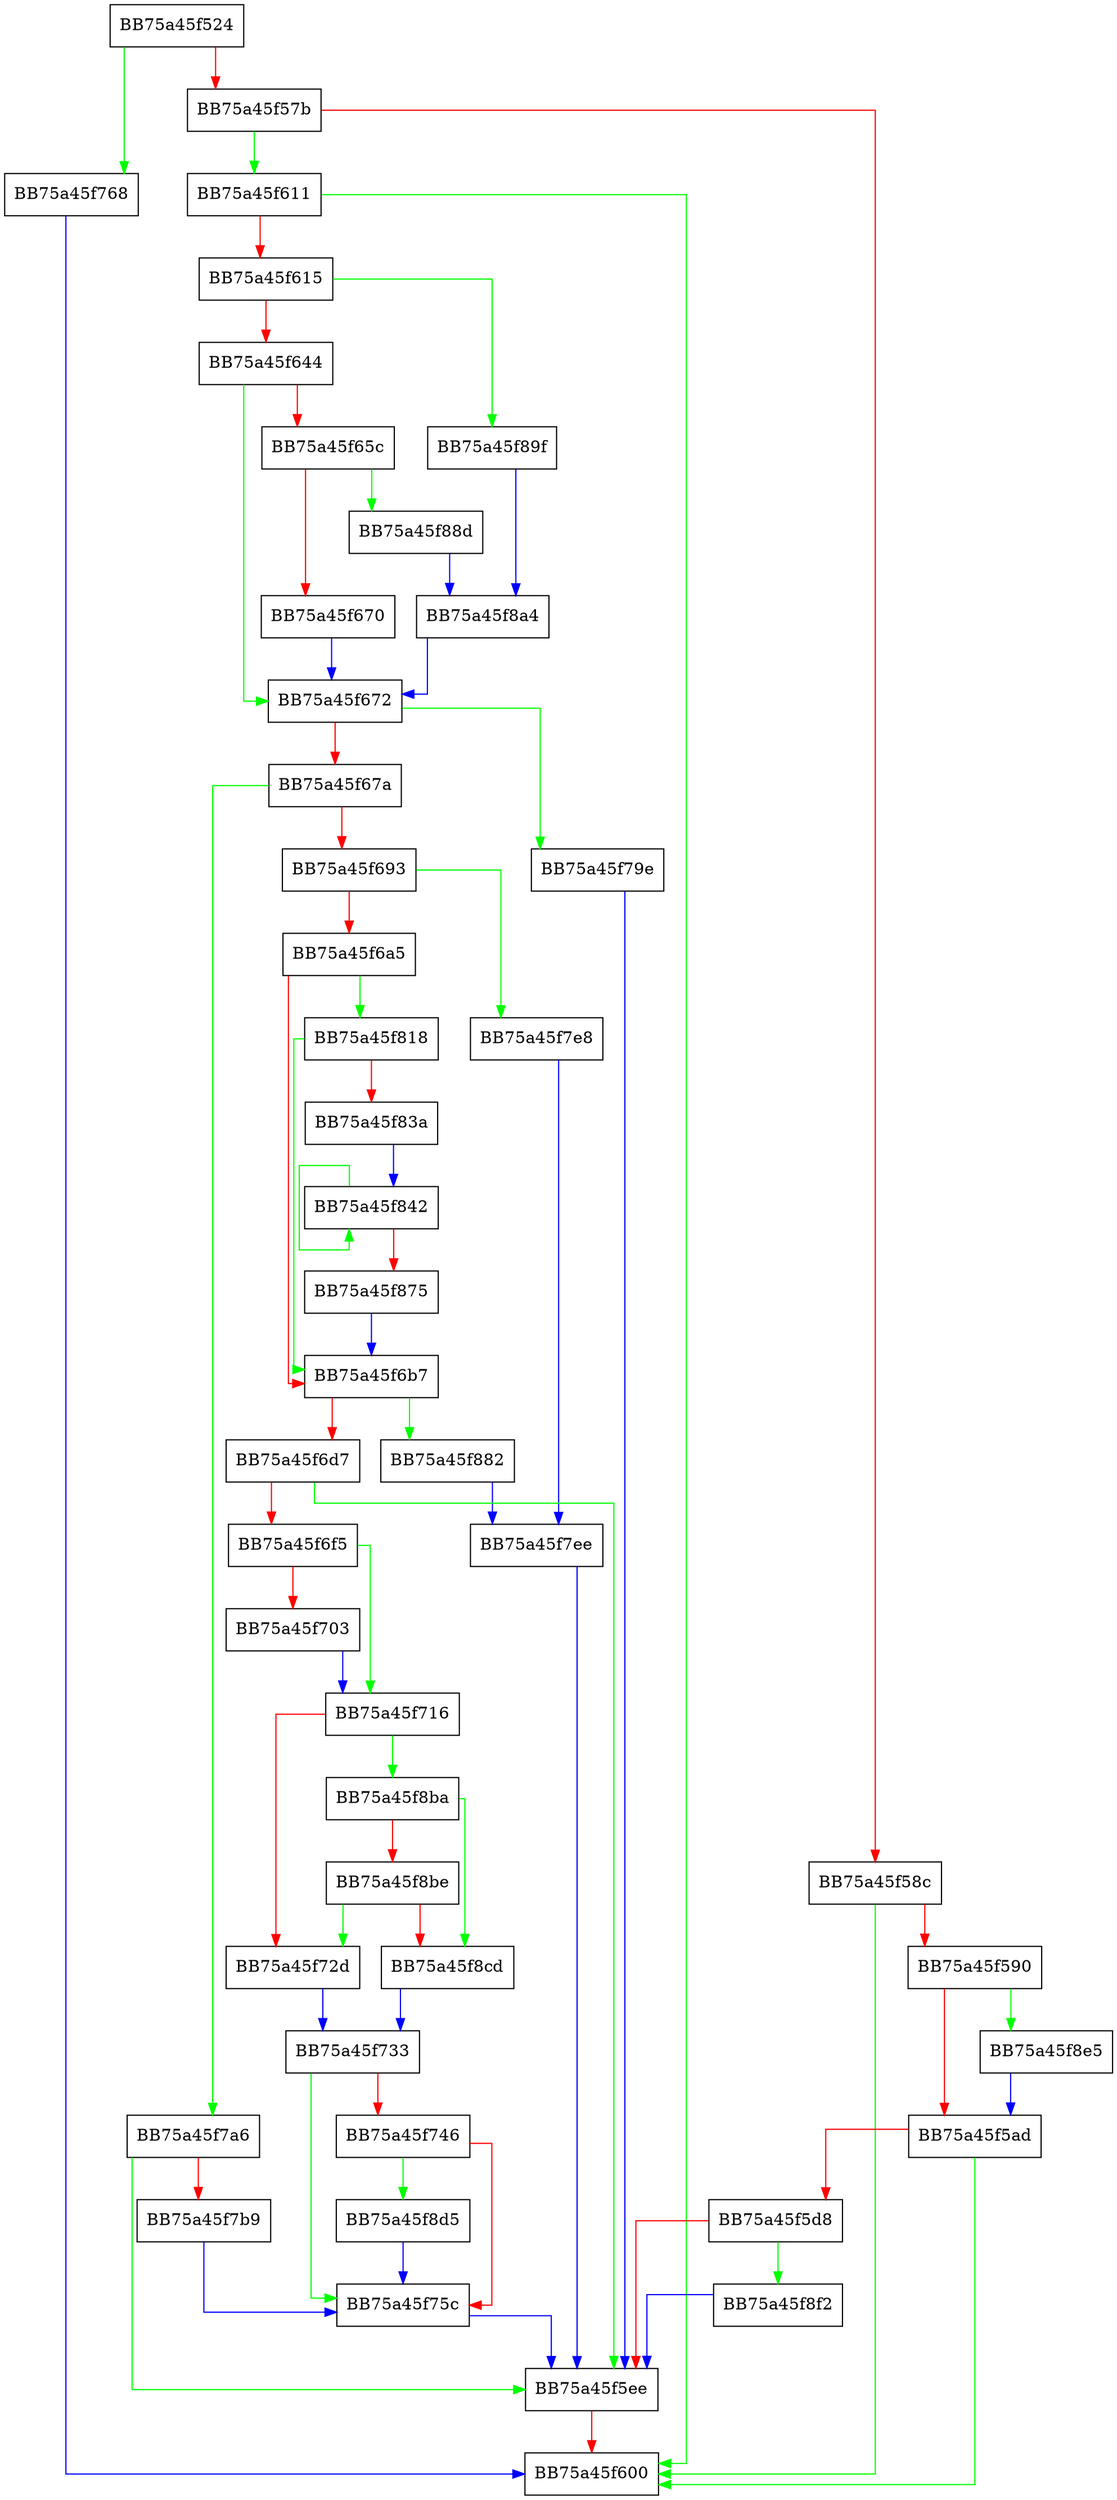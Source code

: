 digraph allocateBtreePage {
  node [shape="box"];
  graph [splines=ortho];
  BB75a45f524 -> BB75a45f768 [color="green"];
  BB75a45f524 -> BB75a45f57b [color="red"];
  BB75a45f57b -> BB75a45f611 [color="green"];
  BB75a45f57b -> BB75a45f58c [color="red"];
  BB75a45f58c -> BB75a45f600 [color="green"];
  BB75a45f58c -> BB75a45f590 [color="red"];
  BB75a45f590 -> BB75a45f8e5 [color="green"];
  BB75a45f590 -> BB75a45f5ad [color="red"];
  BB75a45f5ad -> BB75a45f600 [color="green"];
  BB75a45f5ad -> BB75a45f5d8 [color="red"];
  BB75a45f5d8 -> BB75a45f8f2 [color="green"];
  BB75a45f5d8 -> BB75a45f5ee [color="red"];
  BB75a45f5ee -> BB75a45f600 [color="red"];
  BB75a45f611 -> BB75a45f600 [color="green"];
  BB75a45f611 -> BB75a45f615 [color="red"];
  BB75a45f615 -> BB75a45f89f [color="green"];
  BB75a45f615 -> BB75a45f644 [color="red"];
  BB75a45f644 -> BB75a45f672 [color="green"];
  BB75a45f644 -> BB75a45f65c [color="red"];
  BB75a45f65c -> BB75a45f88d [color="green"];
  BB75a45f65c -> BB75a45f670 [color="red"];
  BB75a45f670 -> BB75a45f672 [color="blue"];
  BB75a45f672 -> BB75a45f79e [color="green"];
  BB75a45f672 -> BB75a45f67a [color="red"];
  BB75a45f67a -> BB75a45f7a6 [color="green"];
  BB75a45f67a -> BB75a45f693 [color="red"];
  BB75a45f693 -> BB75a45f7e8 [color="green"];
  BB75a45f693 -> BB75a45f6a5 [color="red"];
  BB75a45f6a5 -> BB75a45f818 [color="green"];
  BB75a45f6a5 -> BB75a45f6b7 [color="red"];
  BB75a45f6b7 -> BB75a45f882 [color="green"];
  BB75a45f6b7 -> BB75a45f6d7 [color="red"];
  BB75a45f6d7 -> BB75a45f5ee [color="green"];
  BB75a45f6d7 -> BB75a45f6f5 [color="red"];
  BB75a45f6f5 -> BB75a45f716 [color="green"];
  BB75a45f6f5 -> BB75a45f703 [color="red"];
  BB75a45f703 -> BB75a45f716 [color="blue"];
  BB75a45f716 -> BB75a45f8ba [color="green"];
  BB75a45f716 -> BB75a45f72d [color="red"];
  BB75a45f72d -> BB75a45f733 [color="blue"];
  BB75a45f733 -> BB75a45f75c [color="green"];
  BB75a45f733 -> BB75a45f746 [color="red"];
  BB75a45f746 -> BB75a45f8d5 [color="green"];
  BB75a45f746 -> BB75a45f75c [color="red"];
  BB75a45f75c -> BB75a45f5ee [color="blue"];
  BB75a45f768 -> BB75a45f600 [color="blue"];
  BB75a45f79e -> BB75a45f5ee [color="blue"];
  BB75a45f7a6 -> BB75a45f5ee [color="green"];
  BB75a45f7a6 -> BB75a45f7b9 [color="red"];
  BB75a45f7b9 -> BB75a45f75c [color="blue"];
  BB75a45f7e8 -> BB75a45f7ee [color="blue"];
  BB75a45f7ee -> BB75a45f5ee [color="blue"];
  BB75a45f818 -> BB75a45f6b7 [color="green"];
  BB75a45f818 -> BB75a45f83a [color="red"];
  BB75a45f83a -> BB75a45f842 [color="blue"];
  BB75a45f842 -> BB75a45f842 [color="green"];
  BB75a45f842 -> BB75a45f875 [color="red"];
  BB75a45f875 -> BB75a45f6b7 [color="blue"];
  BB75a45f882 -> BB75a45f7ee [color="blue"];
  BB75a45f88d -> BB75a45f8a4 [color="blue"];
  BB75a45f89f -> BB75a45f8a4 [color="blue"];
  BB75a45f8a4 -> BB75a45f672 [color="blue"];
  BB75a45f8ba -> BB75a45f8cd [color="green"];
  BB75a45f8ba -> BB75a45f8be [color="red"];
  BB75a45f8be -> BB75a45f72d [color="green"];
  BB75a45f8be -> BB75a45f8cd [color="red"];
  BB75a45f8cd -> BB75a45f733 [color="blue"];
  BB75a45f8d5 -> BB75a45f75c [color="blue"];
  BB75a45f8e5 -> BB75a45f5ad [color="blue"];
  BB75a45f8f2 -> BB75a45f5ee [color="blue"];
}